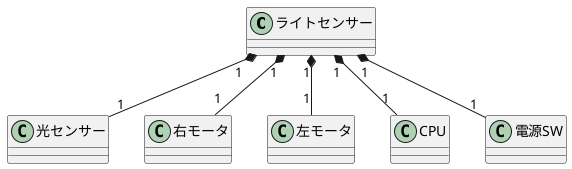 @startuml 6-1クラス図
class ライトセンサー{
}

class 光センサー{
}

class 右モータ{
}

class 左モータ{
}

class CPU{
}

class 電源SW{
}

ライトセンサー "1" *-- "1" 光センサー
ライトセンサー "1" *-- "1" 右モータ
ライトセンサー "1" *-- "1" 左モータ
ライトセンサー "1" *-- "1" CPU
ライトセンサー "1" *-- "1" 電源SW

@enduml